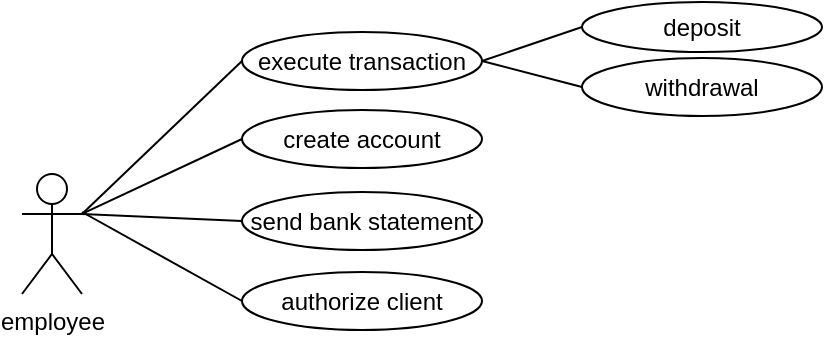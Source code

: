 <mxfile version="26.0.16">
  <diagram name="Page-1" id="9Z0wnx1XIICip3bffmsN">
    <mxGraphModel dx="653" dy="378" grid="1" gridSize="10" guides="1" tooltips="1" connect="1" arrows="1" fold="1" page="1" pageScale="1" pageWidth="850" pageHeight="1100" math="0" shadow="0">
      <root>
        <mxCell id="0" />
        <mxCell id="1" parent="0" />
        <mxCell id="J-enOfOytw5LMeYjTnpe-1" value="employee" style="shape=umlActor;verticalLabelPosition=bottom;verticalAlign=top;html=1;outlineConnect=0;" vertex="1" parent="1">
          <mxGeometry x="100" y="161" width="30" height="60" as="geometry" />
        </mxCell>
        <mxCell id="J-enOfOytw5LMeYjTnpe-4" value="execute transaction" style="ellipse;whiteSpace=wrap;html=1;" vertex="1" parent="1">
          <mxGeometry x="210" y="90" width="120" height="29" as="geometry" />
        </mxCell>
        <mxCell id="J-enOfOytw5LMeYjTnpe-5" value="create account" style="ellipse;whiteSpace=wrap;html=1;" vertex="1" parent="1">
          <mxGeometry x="210" y="129" width="120" height="29" as="geometry" />
        </mxCell>
        <mxCell id="J-enOfOytw5LMeYjTnpe-6" value="send bank statement" style="ellipse;whiteSpace=wrap;html=1;" vertex="1" parent="1">
          <mxGeometry x="210" y="170" width="120" height="29" as="geometry" />
        </mxCell>
        <mxCell id="J-enOfOytw5LMeYjTnpe-7" value="deposit" style="ellipse;whiteSpace=wrap;html=1;" vertex="1" parent="1">
          <mxGeometry x="380" y="75" width="120" height="25" as="geometry" />
        </mxCell>
        <mxCell id="J-enOfOytw5LMeYjTnpe-9" value="withdrawal" style="ellipse;whiteSpace=wrap;html=1;" vertex="1" parent="1">
          <mxGeometry x="380" y="103" width="120" height="29" as="geometry" />
        </mxCell>
        <mxCell id="J-enOfOytw5LMeYjTnpe-10" value="" style="endArrow=none;html=1;rounded=0;entryX=1;entryY=0.5;entryDx=0;entryDy=0;exitX=0;exitY=0.5;exitDx=0;exitDy=0;" edge="1" parent="1" source="J-enOfOytw5LMeYjTnpe-7" target="J-enOfOytw5LMeYjTnpe-4">
          <mxGeometry width="50" height="50" relative="1" as="geometry">
            <mxPoint x="290" y="210" as="sourcePoint" />
            <mxPoint x="340" y="160" as="targetPoint" />
          </mxGeometry>
        </mxCell>
        <mxCell id="J-enOfOytw5LMeYjTnpe-11" value="" style="endArrow=none;html=1;rounded=0;entryX=1;entryY=0.5;entryDx=0;entryDy=0;exitX=0;exitY=0.5;exitDx=0;exitDy=0;" edge="1" parent="1" source="J-enOfOytw5LMeYjTnpe-9" target="J-enOfOytw5LMeYjTnpe-4">
          <mxGeometry width="50" height="50" relative="1" as="geometry">
            <mxPoint x="350" y="210" as="sourcePoint" />
            <mxPoint x="400" y="160" as="targetPoint" />
          </mxGeometry>
        </mxCell>
        <mxCell id="J-enOfOytw5LMeYjTnpe-12" value="" style="endArrow=none;html=1;rounded=0;entryX=0;entryY=0.5;entryDx=0;entryDy=0;exitX=1;exitY=0.333;exitDx=0;exitDy=0;exitPerimeter=0;" edge="1" parent="1" source="J-enOfOytw5LMeYjTnpe-1" target="J-enOfOytw5LMeYjTnpe-4">
          <mxGeometry width="50" height="50" relative="1" as="geometry">
            <mxPoint x="160" y="160" as="sourcePoint" />
            <mxPoint x="210" y="110" as="targetPoint" />
          </mxGeometry>
        </mxCell>
        <mxCell id="J-enOfOytw5LMeYjTnpe-13" value="" style="endArrow=none;html=1;rounded=0;entryX=0;entryY=0.5;entryDx=0;entryDy=0;exitX=1;exitY=0.333;exitDx=0;exitDy=0;exitPerimeter=0;" edge="1" parent="1" source="J-enOfOytw5LMeYjTnpe-1" target="J-enOfOytw5LMeYjTnpe-5">
          <mxGeometry width="50" height="50" relative="1" as="geometry">
            <mxPoint x="180" y="290" as="sourcePoint" />
            <mxPoint x="230" y="240" as="targetPoint" />
          </mxGeometry>
        </mxCell>
        <mxCell id="J-enOfOytw5LMeYjTnpe-14" value="" style="endArrow=none;html=1;rounded=0;entryX=0;entryY=0.5;entryDx=0;entryDy=0;exitX=1;exitY=0.333;exitDx=0;exitDy=0;exitPerimeter=0;" edge="1" parent="1" source="J-enOfOytw5LMeYjTnpe-1" target="J-enOfOytw5LMeYjTnpe-6">
          <mxGeometry width="50" height="50" relative="1" as="geometry">
            <mxPoint x="140" y="290" as="sourcePoint" />
            <mxPoint x="190" y="240" as="targetPoint" />
          </mxGeometry>
        </mxCell>
        <mxCell id="J-enOfOytw5LMeYjTnpe-15" value="authorize client" style="ellipse;whiteSpace=wrap;html=1;" vertex="1" parent="1">
          <mxGeometry x="210" y="210" width="120" height="29" as="geometry" />
        </mxCell>
        <mxCell id="J-enOfOytw5LMeYjTnpe-16" value="" style="endArrow=none;html=1;rounded=0;entryX=0;entryY=0.5;entryDx=0;entryDy=0;" edge="1" parent="1" target="J-enOfOytw5LMeYjTnpe-15">
          <mxGeometry width="50" height="50" relative="1" as="geometry">
            <mxPoint x="130" y="180" as="sourcePoint" />
            <mxPoint x="190" y="230" as="targetPoint" />
          </mxGeometry>
        </mxCell>
      </root>
    </mxGraphModel>
  </diagram>
</mxfile>
